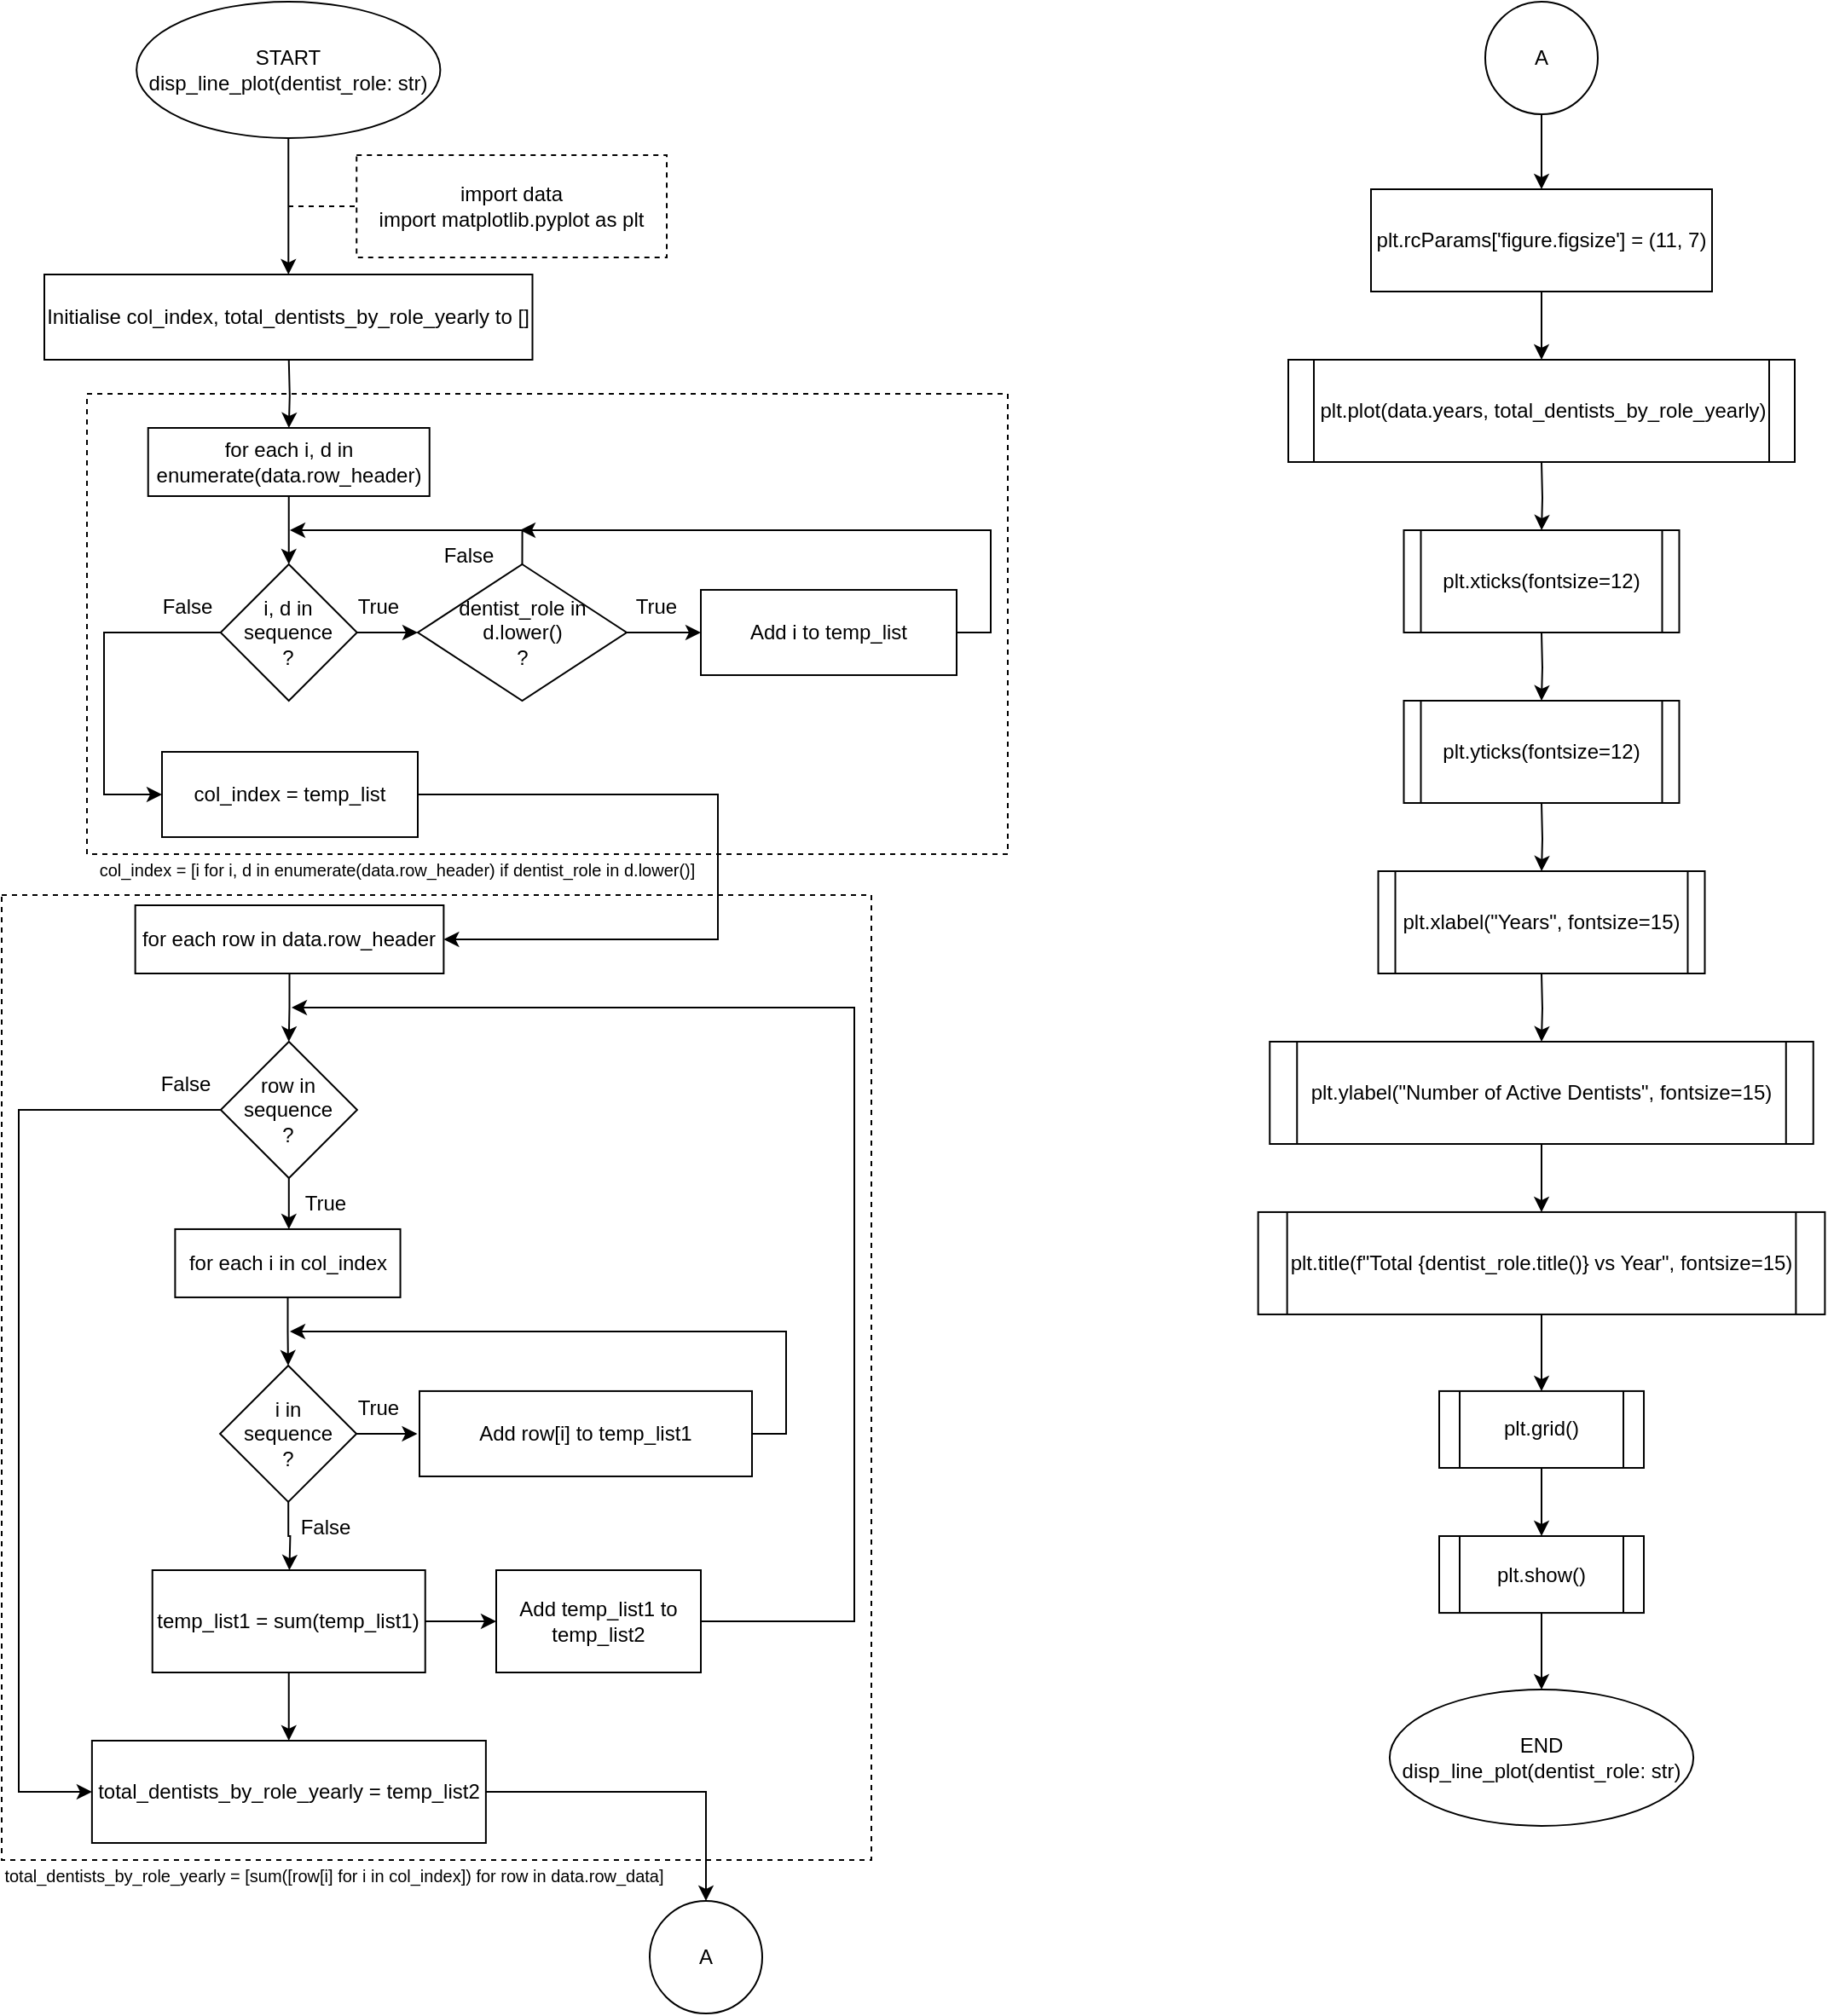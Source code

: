<mxfile version="20.7.4" type="github">
  <diagram id="6FLrMFgQbfJtDDahF8CN" name="Page-1">
    <mxGraphModel dx="1002" dy="573" grid="1" gridSize="10" guides="1" tooltips="1" connect="1" arrows="1" fold="1" page="1" pageScale="1" pageWidth="850" pageHeight="1100" math="0" shadow="0">
      <root>
        <mxCell id="0" />
        <mxCell id="1" parent="0" />
        <mxCell id="5yiq2FlFYGB0BDq1m2_S-84" value="" style="rounded=0;whiteSpace=wrap;html=1;glass=0;fillColor=none;dashed=1;" vertex="1" parent="1">
          <mxGeometry x="60" y="524" width="510" height="566" as="geometry" />
        </mxCell>
        <mxCell id="5yiq2FlFYGB0BDq1m2_S-25" value="" style="rounded=0;whiteSpace=wrap;html=1;glass=0;fillColor=none;dashed=1;" vertex="1" parent="1">
          <mxGeometry x="110" y="230" width="540" height="270" as="geometry" />
        </mxCell>
        <mxCell id="5yiq2FlFYGB0BDq1m2_S-1" value="" style="edgeStyle=orthogonalEdgeStyle;rounded=0;orthogonalLoop=1;jettySize=auto;html=1;" edge="1" parent="1" source="5yiq2FlFYGB0BDq1m2_S-2" target="5yiq2FlFYGB0BDq1m2_S-3">
          <mxGeometry relative="1" as="geometry" />
        </mxCell>
        <mxCell id="5yiq2FlFYGB0BDq1m2_S-2" value="START&lt;br&gt;disp_line_plot(dentist_role: str)" style="ellipse;whiteSpace=wrap;html=1;rounded=0;" vertex="1" parent="1">
          <mxGeometry x="139.07" width="178.12" height="80" as="geometry" />
        </mxCell>
        <mxCell id="5yiq2FlFYGB0BDq1m2_S-3" value="Initialise col_index,&amp;nbsp;total_dentists_by_role_yearly to []" style="whiteSpace=wrap;html=1;rounded=0;" vertex="1" parent="1">
          <mxGeometry x="85" y="160" width="286.25" height="50" as="geometry" />
        </mxCell>
        <mxCell id="5yiq2FlFYGB0BDq1m2_S-4" value="import data&lt;br&gt;import matplotlib.pyplot as plt" style="rounded=0;whiteSpace=wrap;html=1;glass=0;dashed=1;" vertex="1" parent="1">
          <mxGeometry x="268.12" y="90" width="181.88" height="60" as="geometry" />
        </mxCell>
        <mxCell id="5yiq2FlFYGB0BDq1m2_S-5" value="" style="endArrow=none;dashed=1;html=1;rounded=0;strokeColor=default;entryX=0;entryY=0.5;entryDx=0;entryDy=0;" edge="1" parent="1" target="5yiq2FlFYGB0BDq1m2_S-4">
          <mxGeometry width="50" height="50" relative="1" as="geometry">
            <mxPoint x="228" y="120" as="sourcePoint" />
            <mxPoint x="420.12" y="340" as="targetPoint" />
          </mxGeometry>
        </mxCell>
        <mxCell id="5yiq2FlFYGB0BDq1m2_S-6" value="" style="edgeStyle=orthogonalEdgeStyle;rounded=0;orthogonalLoop=1;jettySize=auto;html=1;" edge="1" parent="1" target="5yiq2FlFYGB0BDq1m2_S-8">
          <mxGeometry relative="1" as="geometry">
            <mxPoint x="228.375" y="210" as="sourcePoint" />
          </mxGeometry>
        </mxCell>
        <mxCell id="5yiq2FlFYGB0BDq1m2_S-7" value="" style="edgeStyle=orthogonalEdgeStyle;rounded=0;orthogonalLoop=1;jettySize=auto;html=1;" edge="1" parent="1" source="5yiq2FlFYGB0BDq1m2_S-8" target="5yiq2FlFYGB0BDq1m2_S-11">
          <mxGeometry relative="1" as="geometry" />
        </mxCell>
        <mxCell id="5yiq2FlFYGB0BDq1m2_S-8" value="for each i, d in enumerate(data.row_header)" style="rounded=0;whiteSpace=wrap;html=1;" vertex="1" parent="1">
          <mxGeometry x="145.87" y="250" width="165" height="40" as="geometry" />
        </mxCell>
        <mxCell id="5yiq2FlFYGB0BDq1m2_S-9" value="" style="edgeStyle=orthogonalEdgeStyle;rounded=0;orthogonalLoop=1;jettySize=auto;html=1;" edge="1" parent="1" source="5yiq2FlFYGB0BDq1m2_S-11" target="5yiq2FlFYGB0BDq1m2_S-14">
          <mxGeometry relative="1" as="geometry" />
        </mxCell>
        <mxCell id="5yiq2FlFYGB0BDq1m2_S-24" style="edgeStyle=orthogonalEdgeStyle;rounded=0;orthogonalLoop=1;jettySize=auto;html=1;exitX=0;exitY=0.5;exitDx=0;exitDy=0;entryX=0;entryY=0.5;entryDx=0;entryDy=0;" edge="1" parent="1" source="5yiq2FlFYGB0BDq1m2_S-11" target="5yiq2FlFYGB0BDq1m2_S-23">
          <mxGeometry relative="1" as="geometry">
            <mxPoint x="120" y="470" as="targetPoint" />
            <Array as="points">
              <mxPoint x="120" y="370" />
              <mxPoint x="120" y="465" />
            </Array>
          </mxGeometry>
        </mxCell>
        <mxCell id="5yiq2FlFYGB0BDq1m2_S-11" value="i, d in sequence&lt;br&gt;?" style="rhombus;whiteSpace=wrap;html=1;" vertex="1" parent="1">
          <mxGeometry x="188.37" y="330" width="80" height="80" as="geometry" />
        </mxCell>
        <mxCell id="5yiq2FlFYGB0BDq1m2_S-12" value="" style="edgeStyle=orthogonalEdgeStyle;rounded=0;orthogonalLoop=1;jettySize=auto;html=1;" edge="1" parent="1" source="5yiq2FlFYGB0BDq1m2_S-14" target="5yiq2FlFYGB0BDq1m2_S-17">
          <mxGeometry relative="1" as="geometry" />
        </mxCell>
        <mxCell id="5yiq2FlFYGB0BDq1m2_S-13" style="edgeStyle=orthogonalEdgeStyle;rounded=0;orthogonalLoop=1;jettySize=auto;html=1;exitX=0.5;exitY=0;exitDx=0;exitDy=0;" edge="1" parent="1" source="5yiq2FlFYGB0BDq1m2_S-14">
          <mxGeometry relative="1" as="geometry">
            <mxPoint x="229" y="310" as="targetPoint" />
            <Array as="points">
              <mxPoint x="365" y="310" />
            </Array>
          </mxGeometry>
        </mxCell>
        <mxCell id="5yiq2FlFYGB0BDq1m2_S-14" value="dentist_role in d.lower()&lt;br&gt;?" style="rhombus;whiteSpace=wrap;html=1;" vertex="1" parent="1">
          <mxGeometry x="304" y="330" width="122.5" height="80" as="geometry" />
        </mxCell>
        <mxCell id="5yiq2FlFYGB0BDq1m2_S-15" value="True" style="text;html=1;strokeColor=none;fillColor=none;align=center;verticalAlign=middle;whiteSpace=wrap;rounded=0;" vertex="1" parent="1">
          <mxGeometry x="250.87" y="340" width="60" height="30" as="geometry" />
        </mxCell>
        <mxCell id="5yiq2FlFYGB0BDq1m2_S-22" style="edgeStyle=orthogonalEdgeStyle;rounded=0;orthogonalLoop=1;jettySize=auto;html=1;exitX=1;exitY=0.5;exitDx=0;exitDy=0;entryX=1;entryY=0;entryDx=0;entryDy=0;" edge="1" parent="1" source="5yiq2FlFYGB0BDq1m2_S-17" target="5yiq2FlFYGB0BDq1m2_S-20">
          <mxGeometry relative="1" as="geometry">
            <mxPoint x="640" y="310" as="targetPoint" />
            <Array as="points">
              <mxPoint x="640" y="370" />
              <mxPoint x="640" y="310" />
            </Array>
          </mxGeometry>
        </mxCell>
        <mxCell id="5yiq2FlFYGB0BDq1m2_S-17" value="Add i to temp_list" style="rounded=0;whiteSpace=wrap;html=1;" vertex="1" parent="1">
          <mxGeometry x="470" y="344.99" width="150" height="50.02" as="geometry" />
        </mxCell>
        <mxCell id="5yiq2FlFYGB0BDq1m2_S-19" value="True" style="text;html=1;strokeColor=none;fillColor=none;align=center;verticalAlign=middle;whiteSpace=wrap;rounded=0;" vertex="1" parent="1">
          <mxGeometry x="414" y="340" width="60" height="30" as="geometry" />
        </mxCell>
        <mxCell id="5yiq2FlFYGB0BDq1m2_S-20" value="False" style="text;html=1;strokeColor=none;fillColor=none;align=center;verticalAlign=middle;whiteSpace=wrap;rounded=0;" vertex="1" parent="1">
          <mxGeometry x="304" y="310" width="60" height="30" as="geometry" />
        </mxCell>
        <mxCell id="5yiq2FlFYGB0BDq1m2_S-21" value="False" style="text;html=1;strokeColor=none;fillColor=none;align=center;verticalAlign=middle;whiteSpace=wrap;rounded=0;" vertex="1" parent="1">
          <mxGeometry x="139.07" y="340" width="60" height="30" as="geometry" />
        </mxCell>
        <mxCell id="5yiq2FlFYGB0BDq1m2_S-27" style="edgeStyle=orthogonalEdgeStyle;rounded=0;orthogonalLoop=1;jettySize=auto;html=1;exitX=1;exitY=0.5;exitDx=0;exitDy=0;entryX=1;entryY=0.5;entryDx=0;entryDy=0;" edge="1" parent="1" source="5yiq2FlFYGB0BDq1m2_S-23" target="5yiq2FlFYGB0BDq1m2_S-29">
          <mxGeometry relative="1" as="geometry">
            <mxPoint x="304" y="540" as="targetPoint" />
            <Array as="points">
              <mxPoint x="480" y="465" />
              <mxPoint x="480" y="550" />
            </Array>
          </mxGeometry>
        </mxCell>
        <mxCell id="5yiq2FlFYGB0BDq1m2_S-23" value="col_index = temp_list" style="rounded=0;whiteSpace=wrap;html=1;" vertex="1" parent="1">
          <mxGeometry x="154" y="440" width="150" height="50.02" as="geometry" />
        </mxCell>
        <mxCell id="5yiq2FlFYGB0BDq1m2_S-26" value="&lt;font style=&quot;font-size: 10px;&quot;&gt;col_index = [i for i, d in enumerate(data.row_header) if dentist_role in d.lower()]&lt;/font&gt;" style="text;html=1;strokeColor=none;fillColor=none;align=center;verticalAlign=middle;whiteSpace=wrap;rounded=0;glass=0;dashed=1;" vertex="1" parent="1">
          <mxGeometry x="114" y="494" width="356" height="30" as="geometry" />
        </mxCell>
        <mxCell id="5yiq2FlFYGB0BDq1m2_S-28" value="" style="edgeStyle=orthogonalEdgeStyle;rounded=0;orthogonalLoop=1;jettySize=auto;html=1;" edge="1" parent="1" source="5yiq2FlFYGB0BDq1m2_S-29">
          <mxGeometry relative="1" as="geometry">
            <mxPoint x="228.37" y="610" as="targetPoint" />
          </mxGeometry>
        </mxCell>
        <mxCell id="5yiq2FlFYGB0BDq1m2_S-29" value="for each row in data.row_header" style="rounded=0;whiteSpace=wrap;html=1;" vertex="1" parent="1">
          <mxGeometry x="138.32" y="530" width="180.87" height="40" as="geometry" />
        </mxCell>
        <mxCell id="5yiq2FlFYGB0BDq1m2_S-61" value="" style="edgeStyle=orthogonalEdgeStyle;rounded=0;orthogonalLoop=1;jettySize=auto;html=1;" edge="1" parent="1" source="5yiq2FlFYGB0BDq1m2_S-44">
          <mxGeometry relative="1" as="geometry">
            <mxPoint x="228.4" y="720.03" as="targetPoint" />
          </mxGeometry>
        </mxCell>
        <mxCell id="5yiq2FlFYGB0BDq1m2_S-82" style="edgeStyle=orthogonalEdgeStyle;rounded=0;orthogonalLoop=1;jettySize=auto;html=1;exitX=0;exitY=0.5;exitDx=0;exitDy=0;entryX=0;entryY=0.5;entryDx=0;entryDy=0;" edge="1" parent="1" source="5yiq2FlFYGB0BDq1m2_S-44" target="5yiq2FlFYGB0BDq1m2_S-80">
          <mxGeometry relative="1" as="geometry">
            <mxPoint x="70" y="1050" as="targetPoint" />
            <Array as="points">
              <mxPoint x="70" y="650" />
              <mxPoint x="70" y="1050" />
            </Array>
          </mxGeometry>
        </mxCell>
        <mxCell id="5yiq2FlFYGB0BDq1m2_S-44" value="row in&lt;br&gt;sequence&lt;br&gt;?" style="rhombus;whiteSpace=wrap;html=1;" vertex="1" parent="1">
          <mxGeometry x="188.44" y="610" width="80" height="80" as="geometry" />
        </mxCell>
        <mxCell id="5yiq2FlFYGB0BDq1m2_S-49" value="False" style="text;html=1;strokeColor=none;fillColor=none;align=center;verticalAlign=middle;whiteSpace=wrap;rounded=0;" vertex="1" parent="1">
          <mxGeometry x="138.32" y="620" width="60" height="30" as="geometry" />
        </mxCell>
        <mxCell id="5yiq2FlFYGB0BDq1m2_S-75" value="" style="edgeStyle=orthogonalEdgeStyle;rounded=0;orthogonalLoop=1;jettySize=auto;html=1;" edge="1" parent="1" source="5yiq2FlFYGB0BDq1m2_S-52" target="5yiq2FlFYGB0BDq1m2_S-74">
          <mxGeometry relative="1" as="geometry" />
        </mxCell>
        <mxCell id="5yiq2FlFYGB0BDq1m2_S-81" value="" style="edgeStyle=orthogonalEdgeStyle;rounded=0;orthogonalLoop=1;jettySize=auto;html=1;" edge="1" parent="1" source="5yiq2FlFYGB0BDq1m2_S-52" target="5yiq2FlFYGB0BDq1m2_S-80">
          <mxGeometry relative="1" as="geometry" />
        </mxCell>
        <mxCell id="5yiq2FlFYGB0BDq1m2_S-52" value="temp_list1 = sum(temp_list1)" style="whiteSpace=wrap;html=1;rounded=0;" vertex="1" parent="1">
          <mxGeometry x="148.37" y="920" width="160" height="60" as="geometry" />
        </mxCell>
        <mxCell id="5yiq2FlFYGB0BDq1m2_S-62" value="" style="edgeStyle=orthogonalEdgeStyle;rounded=0;orthogonalLoop=1;jettySize=auto;html=1;" edge="1" parent="1" source="5yiq2FlFYGB0BDq1m2_S-63">
          <mxGeometry relative="1" as="geometry">
            <mxPoint x="227.98" y="799.97" as="targetPoint" />
          </mxGeometry>
        </mxCell>
        <mxCell id="5yiq2FlFYGB0BDq1m2_S-63" value="for each i in col_index" style="rounded=0;whiteSpace=wrap;html=1;" vertex="1" parent="1">
          <mxGeometry x="161.7" y="719.97" width="132.07" height="40" as="geometry" />
        </mxCell>
        <mxCell id="5yiq2FlFYGB0BDq1m2_S-73" value="" style="edgeStyle=orthogonalEdgeStyle;rounded=0;orthogonalLoop=1;jettySize=auto;html=1;" edge="1" parent="1" source="5yiq2FlFYGB0BDq1m2_S-65">
          <mxGeometry relative="1" as="geometry">
            <mxPoint x="228.7" y="920" as="targetPoint" />
          </mxGeometry>
        </mxCell>
        <mxCell id="5yiq2FlFYGB0BDq1m2_S-65" value="i in&lt;br&gt;sequence&lt;br&gt;?" style="rhombus;whiteSpace=wrap;html=1;" vertex="1" parent="1">
          <mxGeometry x="188.05" y="799.97" width="80" height="80" as="geometry" />
        </mxCell>
        <mxCell id="5yiq2FlFYGB0BDq1m2_S-66" value="" style="edgeStyle=orthogonalEdgeStyle;rounded=0;orthogonalLoop=1;jettySize=auto;html=1;" edge="1" parent="1">
          <mxGeometry relative="1" as="geometry">
            <mxPoint x="268.007" y="840.013" as="sourcePoint" />
            <mxPoint x="303.747" y="840.013" as="targetPoint" />
          </mxGeometry>
        </mxCell>
        <mxCell id="5yiq2FlFYGB0BDq1m2_S-67" value="True" style="text;html=1;strokeColor=none;fillColor=none;align=center;verticalAlign=middle;whiteSpace=wrap;rounded=0;" vertex="1" parent="1">
          <mxGeometry x="250.55" y="809.97" width="60" height="30" as="geometry" />
        </mxCell>
        <mxCell id="5yiq2FlFYGB0BDq1m2_S-71" style="edgeStyle=orthogonalEdgeStyle;rounded=0;orthogonalLoop=1;jettySize=auto;html=1;exitX=1;exitY=0.5;exitDx=0;exitDy=0;" edge="1" parent="1" source="5yiq2FlFYGB0BDq1m2_S-70">
          <mxGeometry relative="1" as="geometry">
            <mxPoint x="229" y="780" as="targetPoint" />
            <Array as="points">
              <mxPoint x="520" y="840" />
              <mxPoint x="520" y="780" />
              <mxPoint x="230" y="780" />
            </Array>
          </mxGeometry>
        </mxCell>
        <mxCell id="5yiq2FlFYGB0BDq1m2_S-70" value="Add row[i] to temp_list1" style="rounded=0;whiteSpace=wrap;html=1;" vertex="1" parent="1">
          <mxGeometry x="305" y="814.96" width="195" height="50.02" as="geometry" />
        </mxCell>
        <mxCell id="5yiq2FlFYGB0BDq1m2_S-76" style="edgeStyle=orthogonalEdgeStyle;rounded=0;orthogonalLoop=1;jettySize=auto;html=1;exitX=1;exitY=0.5;exitDx=0;exitDy=0;" edge="1" parent="1" source="5yiq2FlFYGB0BDq1m2_S-74">
          <mxGeometry relative="1" as="geometry">
            <mxPoint x="230" y="590" as="targetPoint" />
            <Array as="points">
              <mxPoint x="560" y="950" />
            </Array>
          </mxGeometry>
        </mxCell>
        <mxCell id="5yiq2FlFYGB0BDq1m2_S-74" value="Add temp_list1 to temp_list2" style="whiteSpace=wrap;html=1;rounded=0;" vertex="1" parent="1">
          <mxGeometry x="350.0" y="920" width="120" height="60" as="geometry" />
        </mxCell>
        <mxCell id="5yiq2FlFYGB0BDq1m2_S-77" value="False" style="text;html=1;strokeColor=none;fillColor=none;align=center;verticalAlign=middle;whiteSpace=wrap;rounded=0;" vertex="1" parent="1">
          <mxGeometry x="220" y="879.97" width="60" height="30" as="geometry" />
        </mxCell>
        <mxCell id="5yiq2FlFYGB0BDq1m2_S-86" style="edgeStyle=orthogonalEdgeStyle;rounded=0;orthogonalLoop=1;jettySize=auto;html=1;exitX=1;exitY=0.5;exitDx=0;exitDy=0;" edge="1" parent="1" source="5yiq2FlFYGB0BDq1m2_S-80" target="5yiq2FlFYGB0BDq1m2_S-87">
          <mxGeometry relative="1" as="geometry">
            <mxPoint x="480" y="1120" as="targetPoint" />
          </mxGeometry>
        </mxCell>
        <mxCell id="5yiq2FlFYGB0BDq1m2_S-80" value="total_dentists_by_role_yearly&amp;nbsp;= temp_list2" style="whiteSpace=wrap;html=1;rounded=0;" vertex="1" parent="1">
          <mxGeometry x="112.94" y="1020" width="231" height="60" as="geometry" />
        </mxCell>
        <mxCell id="5yiq2FlFYGB0BDq1m2_S-85" value="&lt;font style=&quot;font-size: 10px;&quot;&gt;total_dentists_by_role_yearly = [sum([row[i] for i in col_index]) for row in data.row_data]&lt;/font&gt;" style="text;html=1;strokeColor=none;fillColor=none;align=center;verticalAlign=middle;whiteSpace=wrap;rounded=0;glass=0;dashed=1;" vertex="1" parent="1">
          <mxGeometry x="60" y="1084" width="390" height="30" as="geometry" />
        </mxCell>
        <mxCell id="5yiq2FlFYGB0BDq1m2_S-87" value="A" style="ellipse;whiteSpace=wrap;html=1;aspect=fixed;" vertex="1" parent="1">
          <mxGeometry x="440" y="1114" width="66" height="66" as="geometry" />
        </mxCell>
        <mxCell id="5yiq2FlFYGB0BDq1m2_S-88" value="True" style="text;html=1;strokeColor=none;fillColor=none;align=center;verticalAlign=middle;whiteSpace=wrap;rounded=0;" vertex="1" parent="1">
          <mxGeometry x="220" y="689.97" width="60" height="30" as="geometry" />
        </mxCell>
        <mxCell id="5yiq2FlFYGB0BDq1m2_S-91" value="" style="edgeStyle=orthogonalEdgeStyle;rounded=0;orthogonalLoop=1;jettySize=auto;html=1;" edge="1" parent="1" source="5yiq2FlFYGB0BDq1m2_S-89">
          <mxGeometry relative="1" as="geometry">
            <mxPoint x="963" y="110" as="targetPoint" />
          </mxGeometry>
        </mxCell>
        <mxCell id="5yiq2FlFYGB0BDq1m2_S-89" value="A" style="ellipse;whiteSpace=wrap;html=1;aspect=fixed;" vertex="1" parent="1">
          <mxGeometry x="930" width="66" height="66" as="geometry" />
        </mxCell>
        <mxCell id="5yiq2FlFYGB0BDq1m2_S-94" value="" style="edgeStyle=orthogonalEdgeStyle;rounded=0;orthogonalLoop=1;jettySize=auto;html=1;" edge="1" parent="1" source="5yiq2FlFYGB0BDq1m2_S-92" target="5yiq2FlFYGB0BDq1m2_S-93">
          <mxGeometry relative="1" as="geometry" />
        </mxCell>
        <mxCell id="5yiq2FlFYGB0BDq1m2_S-92" value="plt.rcParams[&#39;figure.figsize&#39;] = (11, 7)" style="rounded=0;whiteSpace=wrap;html=1;" vertex="1" parent="1">
          <mxGeometry x="863" y="110" width="200" height="60" as="geometry" />
        </mxCell>
        <mxCell id="5yiq2FlFYGB0BDq1m2_S-93" value="plt.plot(data.years, total_dentists_by_role_yearly)" style="shape=process;whiteSpace=wrap;html=1;backgroundOutline=1;rounded=0;size=0.05;" vertex="1" parent="1">
          <mxGeometry x="814.5" y="210" width="297" height="60" as="geometry" />
        </mxCell>
        <mxCell id="5yiq2FlFYGB0BDq1m2_S-95" value="" style="edgeStyle=orthogonalEdgeStyle;rounded=0;orthogonalLoop=1;jettySize=auto;html=1;" edge="1" parent="1" target="5yiq2FlFYGB0BDq1m2_S-96">
          <mxGeometry relative="1" as="geometry">
            <mxPoint x="963" y="270" as="sourcePoint" />
          </mxGeometry>
        </mxCell>
        <mxCell id="5yiq2FlFYGB0BDq1m2_S-96" value="plt.xticks(fontsize=12)" style="shape=process;whiteSpace=wrap;html=1;backgroundOutline=1;rounded=0;size=0.062;" vertex="1" parent="1">
          <mxGeometry x="882.25" y="310" width="161.5" height="60" as="geometry" />
        </mxCell>
        <mxCell id="5yiq2FlFYGB0BDq1m2_S-97" value="" style="edgeStyle=orthogonalEdgeStyle;rounded=0;orthogonalLoop=1;jettySize=auto;html=1;" edge="1" parent="1">
          <mxGeometry relative="1" as="geometry">
            <mxPoint x="963" y="370" as="sourcePoint" />
            <mxPoint x="963" y="410" as="targetPoint" />
          </mxGeometry>
        </mxCell>
        <mxCell id="5yiq2FlFYGB0BDq1m2_S-99" value="" style="edgeStyle=orthogonalEdgeStyle;rounded=0;orthogonalLoop=1;jettySize=auto;html=1;" edge="1" parent="1" target="5yiq2FlFYGB0BDq1m2_S-100">
          <mxGeometry relative="1" as="geometry">
            <mxPoint x="963" y="470" as="sourcePoint" />
          </mxGeometry>
        </mxCell>
        <mxCell id="5yiq2FlFYGB0BDq1m2_S-100" value="plt.xlabel(&quot;Years&quot;, fontsize=15)" style="shape=process;whiteSpace=wrap;html=1;backgroundOutline=1;rounded=0;size=0.052;" vertex="1" parent="1">
          <mxGeometry x="867.25" y="510" width="191.5" height="60" as="geometry" />
        </mxCell>
        <mxCell id="5yiq2FlFYGB0BDq1m2_S-101" value="" style="edgeStyle=orthogonalEdgeStyle;rounded=0;orthogonalLoop=1;jettySize=auto;html=1;" edge="1" parent="1">
          <mxGeometry relative="1" as="geometry">
            <mxPoint x="963" y="570" as="sourcePoint" />
            <mxPoint x="963" y="610" as="targetPoint" />
          </mxGeometry>
        </mxCell>
        <mxCell id="5yiq2FlFYGB0BDq1m2_S-103" value="plt.yticks(fontsize=12)" style="shape=process;whiteSpace=wrap;html=1;backgroundOutline=1;rounded=0;size=0.062;" vertex="1" parent="1">
          <mxGeometry x="882.25" y="410" width="161.5" height="60" as="geometry" />
        </mxCell>
        <mxCell id="5yiq2FlFYGB0BDq1m2_S-106" value="" style="edgeStyle=orthogonalEdgeStyle;rounded=0;orthogonalLoop=1;jettySize=auto;html=1;" edge="1" parent="1" source="5yiq2FlFYGB0BDq1m2_S-104" target="5yiq2FlFYGB0BDq1m2_S-105">
          <mxGeometry relative="1" as="geometry" />
        </mxCell>
        <mxCell id="5yiq2FlFYGB0BDq1m2_S-104" value="plt.ylabel(&quot;Number of Active Dentists&quot;, fontsize=15)" style="shape=process;whiteSpace=wrap;html=1;backgroundOutline=1;rounded=0;size=0.051;" vertex="1" parent="1">
          <mxGeometry x="803.63" y="610" width="318.75" height="60" as="geometry" />
        </mxCell>
        <mxCell id="5yiq2FlFYGB0BDq1m2_S-108" value="" style="edgeStyle=orthogonalEdgeStyle;rounded=0;orthogonalLoop=1;jettySize=auto;html=1;" edge="1" parent="1" source="5yiq2FlFYGB0BDq1m2_S-105" target="5yiq2FlFYGB0BDq1m2_S-107">
          <mxGeometry relative="1" as="geometry" />
        </mxCell>
        <mxCell id="5yiq2FlFYGB0BDq1m2_S-105" value="plt.title(f&quot;Total {dentist_role.title()} vs Year&quot;, fontsize=15)" style="shape=process;whiteSpace=wrap;html=1;backgroundOutline=1;rounded=0;size=0.051;" vertex="1" parent="1">
          <mxGeometry x="796.82" y="709.97" width="332.37" height="60" as="geometry" />
        </mxCell>
        <mxCell id="5yiq2FlFYGB0BDq1m2_S-110" value="" style="edgeStyle=orthogonalEdgeStyle;rounded=0;orthogonalLoop=1;jettySize=auto;html=1;" edge="1" parent="1" source="5yiq2FlFYGB0BDq1m2_S-107" target="5yiq2FlFYGB0BDq1m2_S-109">
          <mxGeometry relative="1" as="geometry" />
        </mxCell>
        <mxCell id="5yiq2FlFYGB0BDq1m2_S-107" value="plt.grid()" style="shape=process;whiteSpace=wrap;html=1;backgroundOutline=1;" vertex="1" parent="1">
          <mxGeometry x="903.01" y="814.96" width="120" height="45.04" as="geometry" />
        </mxCell>
        <mxCell id="5yiq2FlFYGB0BDq1m2_S-113" value="" style="edgeStyle=orthogonalEdgeStyle;rounded=0;orthogonalLoop=1;jettySize=auto;html=1;" edge="1" parent="1" source="5yiq2FlFYGB0BDq1m2_S-109" target="5yiq2FlFYGB0BDq1m2_S-111">
          <mxGeometry relative="1" as="geometry" />
        </mxCell>
        <mxCell id="5yiq2FlFYGB0BDq1m2_S-109" value="plt.show()" style="shape=process;whiteSpace=wrap;html=1;backgroundOutline=1;" vertex="1" parent="1">
          <mxGeometry x="903" y="900" width="120" height="45.04" as="geometry" />
        </mxCell>
        <mxCell id="5yiq2FlFYGB0BDq1m2_S-111" value="END&lt;br&gt;disp_line_plot(dentist_role: str)" style="ellipse;whiteSpace=wrap;html=1;rounded=0;" vertex="1" parent="1">
          <mxGeometry x="873.95" y="990" width="178.12" height="80" as="geometry" />
        </mxCell>
      </root>
    </mxGraphModel>
  </diagram>
</mxfile>
